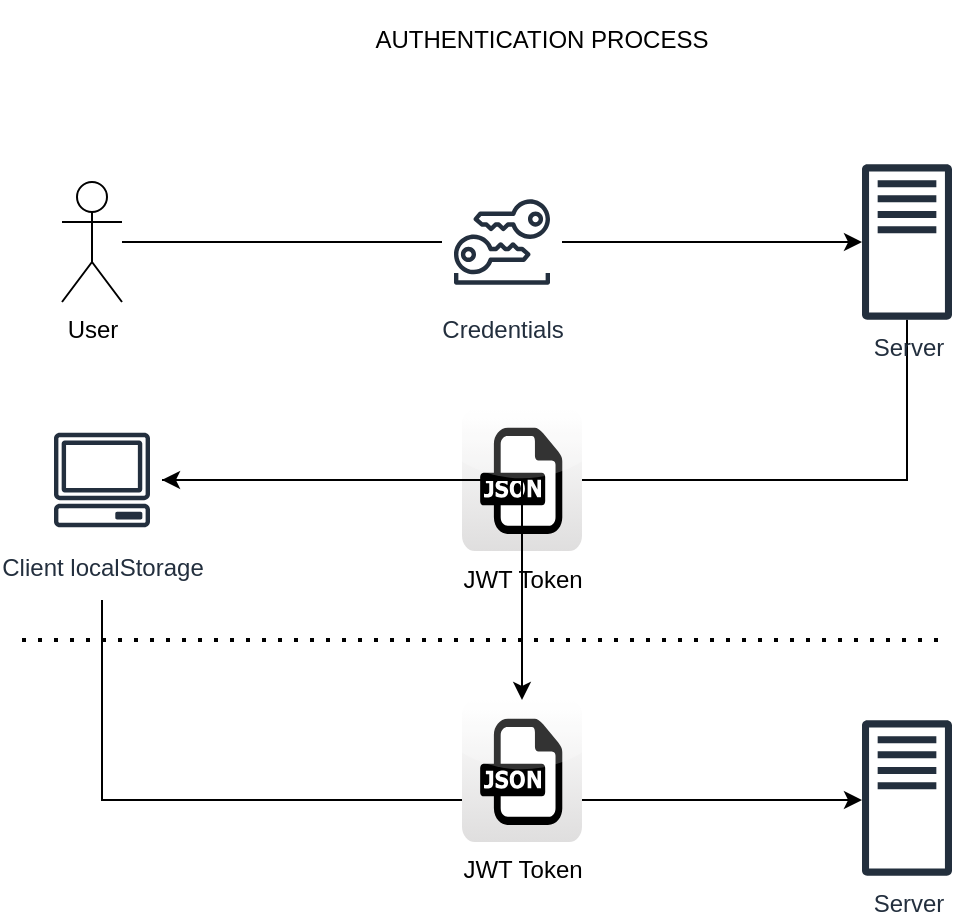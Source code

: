<mxfile version="24.6.5" type="github">
  <diagram name="Page-1" id="wKXyFIqMnOKx-hQX8q6S">
    <mxGraphModel dx="473" dy="793" grid="1" gridSize="10" guides="1" tooltips="1" connect="1" arrows="1" fold="1" page="1" pageScale="1" pageWidth="850" pageHeight="1100" math="0" shadow="0">
      <root>
        <mxCell id="0" />
        <mxCell id="1" parent="0" />
        <mxCell id="epp9IbApfOw1uu2o0fU_-7" style="edgeStyle=orthogonalEdgeStyle;rounded=0;orthogonalLoop=1;jettySize=auto;html=1;" edge="1" parent="1" source="epp9IbApfOw1uu2o0fU_-1" target="epp9IbApfOw1uu2o0fU_-5">
          <mxGeometry relative="1" as="geometry" />
        </mxCell>
        <mxCell id="epp9IbApfOw1uu2o0fU_-1" value="User" style="shape=umlActor;verticalLabelPosition=bottom;verticalAlign=top;html=1;outlineConnect=0;" vertex="1" parent="1">
          <mxGeometry x="120" y="211" width="30" height="60" as="geometry" />
        </mxCell>
        <mxCell id="epp9IbApfOw1uu2o0fU_-4" value="AUTHENTICATION PROCESS" style="text;html=1;align=center;verticalAlign=middle;whiteSpace=wrap;rounded=0;" vertex="1" parent="1">
          <mxGeometry x="240" y="120" width="240" height="40" as="geometry" />
        </mxCell>
        <mxCell id="epp9IbApfOw1uu2o0fU_-13" style="edgeStyle=orthogonalEdgeStyle;rounded=0;orthogonalLoop=1;jettySize=auto;html=1;" edge="1" parent="1" source="epp9IbApfOw1uu2o0fU_-5" target="epp9IbApfOw1uu2o0fU_-12">
          <mxGeometry relative="1" as="geometry">
            <Array as="points">
              <mxPoint x="543" y="360" />
            </Array>
          </mxGeometry>
        </mxCell>
        <mxCell id="epp9IbApfOw1uu2o0fU_-5" value="Server" style="sketch=0;outlineConnect=0;fontColor=#232F3E;gradientColor=none;fillColor=#232F3D;strokeColor=none;dashed=0;verticalLabelPosition=bottom;verticalAlign=top;align=center;html=1;fontSize=12;fontStyle=0;aspect=fixed;pointerEvents=1;shape=mxgraph.aws4.traditional_server;" vertex="1" parent="1">
          <mxGeometry x="520" y="202" width="45" height="78" as="geometry" />
        </mxCell>
        <mxCell id="epp9IbApfOw1uu2o0fU_-9" value="Credentials" style="sketch=0;outlineConnect=0;fontColor=#232F3E;gradientColor=none;strokeColor=#232F3E;fillColor=#ffffff;dashed=0;verticalLabelPosition=bottom;verticalAlign=top;align=center;html=1;fontSize=12;fontStyle=0;aspect=fixed;shape=mxgraph.aws4.resourceIcon;resIcon=mxgraph.aws4.long_term_security_credential;" vertex="1" parent="1">
          <mxGeometry x="310" y="211" width="60" height="60" as="geometry" />
        </mxCell>
        <mxCell id="epp9IbApfOw1uu2o0fU_-17" style="edgeStyle=orthogonalEdgeStyle;rounded=0;orthogonalLoop=1;jettySize=auto;html=1;" edge="1" parent="1" target="epp9IbApfOw1uu2o0fU_-16">
          <mxGeometry relative="1" as="geometry">
            <mxPoint x="140" y="420" as="sourcePoint" />
            <Array as="points">
              <mxPoint x="140" y="520" />
            </Array>
          </mxGeometry>
        </mxCell>
        <mxCell id="epp9IbApfOw1uu2o0fU_-15" value="JWT Token" style="dashed=0;outlineConnect=0;html=1;align=center;labelPosition=center;verticalLabelPosition=bottom;verticalAlign=top;shape=mxgraph.webicons.json;gradientColor=#DFDEDE" vertex="1" parent="1">
          <mxGeometry x="320" y="324.5" width="60" height="71" as="geometry" />
        </mxCell>
        <mxCell id="epp9IbApfOw1uu2o0fU_-16" value="Server" style="sketch=0;outlineConnect=0;fontColor=#232F3E;gradientColor=none;fillColor=#232F3D;strokeColor=none;dashed=0;verticalLabelPosition=bottom;verticalAlign=top;align=center;html=1;fontSize=12;fontStyle=0;aspect=fixed;pointerEvents=1;shape=mxgraph.aws4.traditional_server;" vertex="1" parent="1">
          <mxGeometry x="520" y="480" width="45" height="78" as="geometry" />
        </mxCell>
        <mxCell id="epp9IbApfOw1uu2o0fU_-19" value="" style="edgeStyle=orthogonalEdgeStyle;rounded=0;orthogonalLoop=1;jettySize=auto;html=1;" edge="1" parent="1" source="epp9IbApfOw1uu2o0fU_-12" target="epp9IbApfOw1uu2o0fU_-18">
          <mxGeometry relative="1" as="geometry">
            <mxPoint x="140" y="390" as="sourcePoint" />
            <mxPoint x="520" y="520" as="targetPoint" />
            <Array as="points" />
          </mxGeometry>
        </mxCell>
        <mxCell id="epp9IbApfOw1uu2o0fU_-18" value="JWT Token" style="dashed=0;outlineConnect=0;html=1;align=center;labelPosition=center;verticalLabelPosition=bottom;verticalAlign=top;shape=mxgraph.webicons.json;gradientColor=#DFDEDE" vertex="1" parent="1">
          <mxGeometry x="320" y="470" width="60" height="71" as="geometry" />
        </mxCell>
        <mxCell id="epp9IbApfOw1uu2o0fU_-12" value="Client localStorage" style="sketch=0;outlineConnect=0;fontColor=#232F3E;gradientColor=none;strokeColor=#232F3E;fillColor=#ffffff;dashed=0;verticalLabelPosition=bottom;verticalAlign=top;align=center;html=1;fontSize=12;fontStyle=0;aspect=fixed;shape=mxgraph.aws4.resourceIcon;resIcon=mxgraph.aws4.client;" vertex="1" parent="1">
          <mxGeometry x="110" y="330" width="60" height="60" as="geometry" />
        </mxCell>
        <mxCell id="epp9IbApfOw1uu2o0fU_-20" value="" style="endArrow=none;dashed=1;html=1;dashPattern=1 3;strokeWidth=2;rounded=0;" edge="1" parent="1">
          <mxGeometry width="50" height="50" relative="1" as="geometry">
            <mxPoint x="100" y="440" as="sourcePoint" />
            <mxPoint x="560" y="440" as="targetPoint" />
          </mxGeometry>
        </mxCell>
      </root>
    </mxGraphModel>
  </diagram>
</mxfile>
